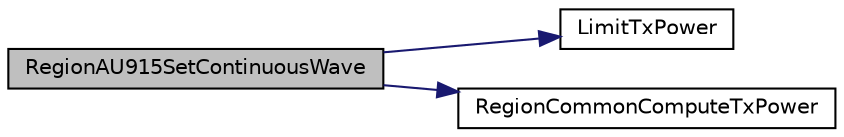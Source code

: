 digraph "RegionAU915SetContinuousWave"
{
  edge [fontname="Helvetica",fontsize="10",labelfontname="Helvetica",labelfontsize="10"];
  node [fontname="Helvetica",fontsize="10",shape=record];
  rankdir="LR";
  Node81 [label="RegionAU915SetContinuousWave",height=0.2,width=0.4,color="black", fillcolor="grey75", style="filled", fontcolor="black"];
  Node81 -> Node82 [color="midnightblue",fontsize="10",style="solid",fontname="Helvetica"];
  Node82 [label="LimitTxPower",height=0.2,width=0.4,color="black", fillcolor="white", style="filled",URL="$_region_a_u915_8c.html#af2821991c6e6dad3e196b01f6cf1d542"];
  Node81 -> Node83 [color="midnightblue",fontsize="10",style="solid",fontname="Helvetica"];
  Node83 [label="RegionCommonComputeTxPower",height=0.2,width=0.4,color="black", fillcolor="white", style="filled",URL="$group___r_e_g_i_o_n_c_o_m_m_o_n.html#gaa92800c8e9ce21366d383d14878cc391",tooltip="Computes the txPower, based on the max EIRP and the antenna gain. "];
}
